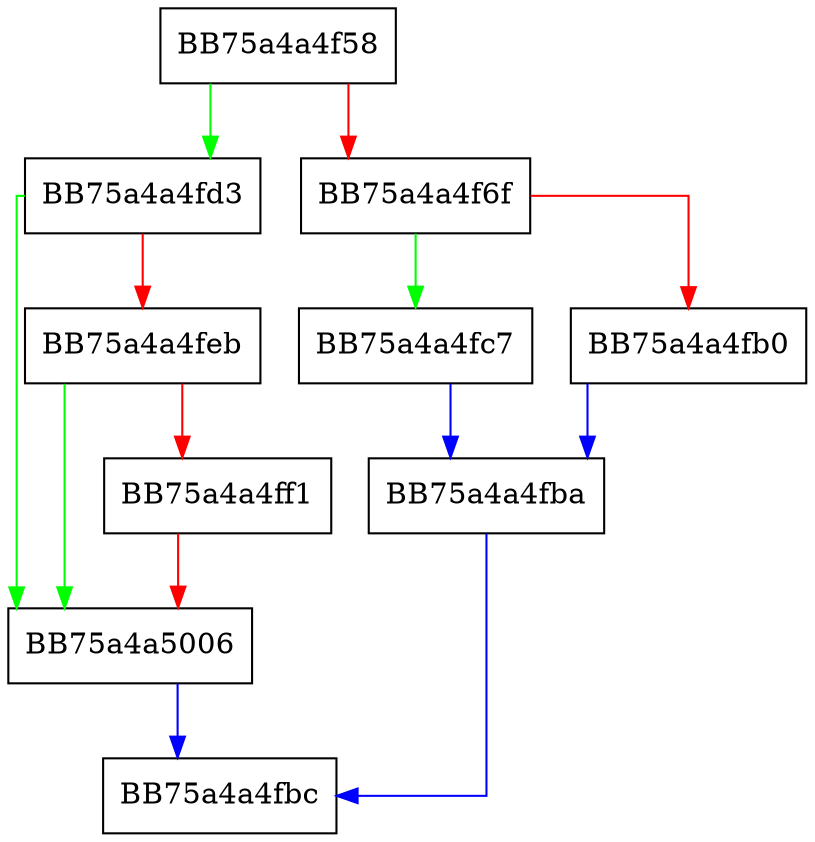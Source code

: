 digraph DelayedCall {
  node [shape="box"];
  graph [splines=ortho];
  BB75a4a4f58 -> BB75a4a4fd3 [color="green"];
  BB75a4a4f58 -> BB75a4a4f6f [color="red"];
  BB75a4a4f6f -> BB75a4a4fc7 [color="green"];
  BB75a4a4f6f -> BB75a4a4fb0 [color="red"];
  BB75a4a4fb0 -> BB75a4a4fba [color="blue"];
  BB75a4a4fba -> BB75a4a4fbc [color="blue"];
  BB75a4a4fc7 -> BB75a4a4fba [color="blue"];
  BB75a4a4fd3 -> BB75a4a5006 [color="green"];
  BB75a4a4fd3 -> BB75a4a4feb [color="red"];
  BB75a4a4feb -> BB75a4a5006 [color="green"];
  BB75a4a4feb -> BB75a4a4ff1 [color="red"];
  BB75a4a4ff1 -> BB75a4a5006 [color="red"];
  BB75a4a5006 -> BB75a4a4fbc [color="blue"];
}
